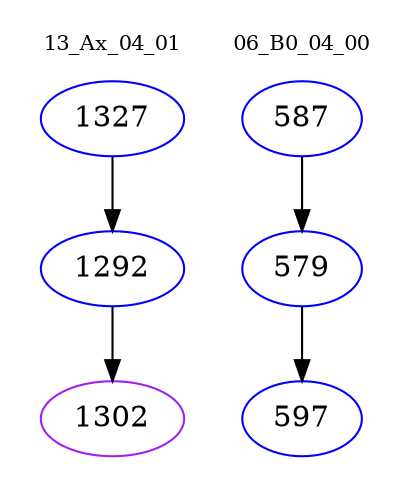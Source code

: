 digraph{
subgraph cluster_0 {
color = white
label = "13_Ax_04_01";
fontsize=10;
T0_1327 [label="1327", color="blue"]
T0_1327 -> T0_1292 [color="black"]
T0_1292 [label="1292", color="blue"]
T0_1292 -> T0_1302 [color="black"]
T0_1302 [label="1302", color="purple"]
}
subgraph cluster_1 {
color = white
label = "06_B0_04_00";
fontsize=10;
T1_587 [label="587", color="blue"]
T1_587 -> T1_579 [color="black"]
T1_579 [label="579", color="blue"]
T1_579 -> T1_597 [color="black"]
T1_597 [label="597", color="blue"]
}
}
